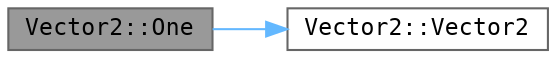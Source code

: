 digraph "Vector2::One"
{
 // LATEX_PDF_SIZE
  bgcolor="transparent";
  edge [fontname=Consolas,fontsize=11,labelfontname=Helvetica,labelfontsize=10];
  node [fontname=Consolas,fontsize=11,shape=box,height=0.2,width=0.4];
  rankdir="LR";
  Node1 [id="Node000001",label="Vector2::One",height=0.2,width=0.4,color="gray40", fillcolor="grey60", style="filled", fontcolor="black",tooltip="単位ベクトルを返す静的メソッド"];
  Node1 -> Node2 [id="edge1_Node000001_Node000002",color="steelblue1",style="solid",tooltip=" "];
  Node2 [id="Node000002",label="Vector2::Vector2",height=0.2,width=0.4,color="grey40", fillcolor="white", style="filled",URL="$struct_vector2.html#a4001b885583512af695e038b9b9f8f95",tooltip="デフォルトコンストラクタ"];
}
